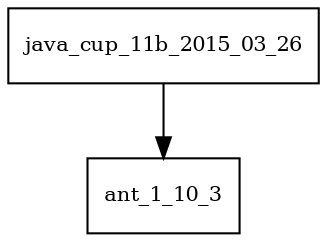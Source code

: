 digraph java_cup_11b_2015_03_26_dependencies {
  node [shape = box, fontsize=10.0];
  java_cup_11b_2015_03_26 -> ant_1_10_3;
}
